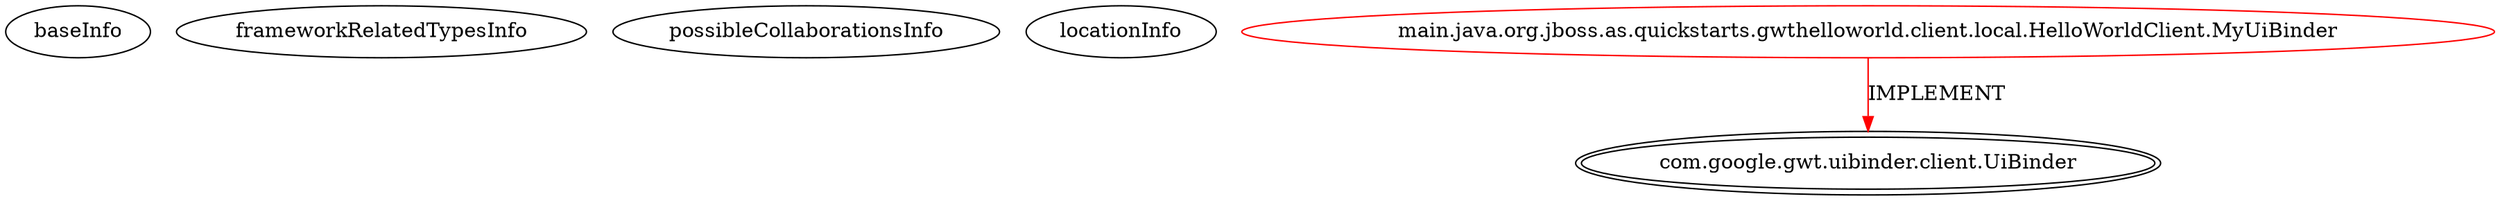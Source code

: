digraph {
baseInfo[graphId=1002,category="extension_graph",isAnonymous=false,possibleRelation=false]
frameworkRelatedTypesInfo[0="com.google.gwt.uibinder.client.UiBinder"]
possibleCollaborationsInfo[]
locationInfo[projectName="burrsutter-gwt-hellodata",filePath="/burrsutter-gwt-hellodata/gwt-hellodata-master/src/main/java/org/jboss/as/quickstarts/gwthelloworld/client/local/HelloWorldClient.java",contextSignature="MyUiBinder",graphId="1002"]
0[label="main.java.org.jboss.as.quickstarts.gwthelloworld.client.local.HelloWorldClient.MyUiBinder",vertexType="ROOT_CLIENT_CLASS_DECLARATION",isFrameworkType=false,color=red]
1[label="com.google.gwt.uibinder.client.UiBinder",vertexType="FRAMEWORK_INTERFACE_TYPE",isFrameworkType=true,peripheries=2]
0->1[label="IMPLEMENT",color=red]
}
